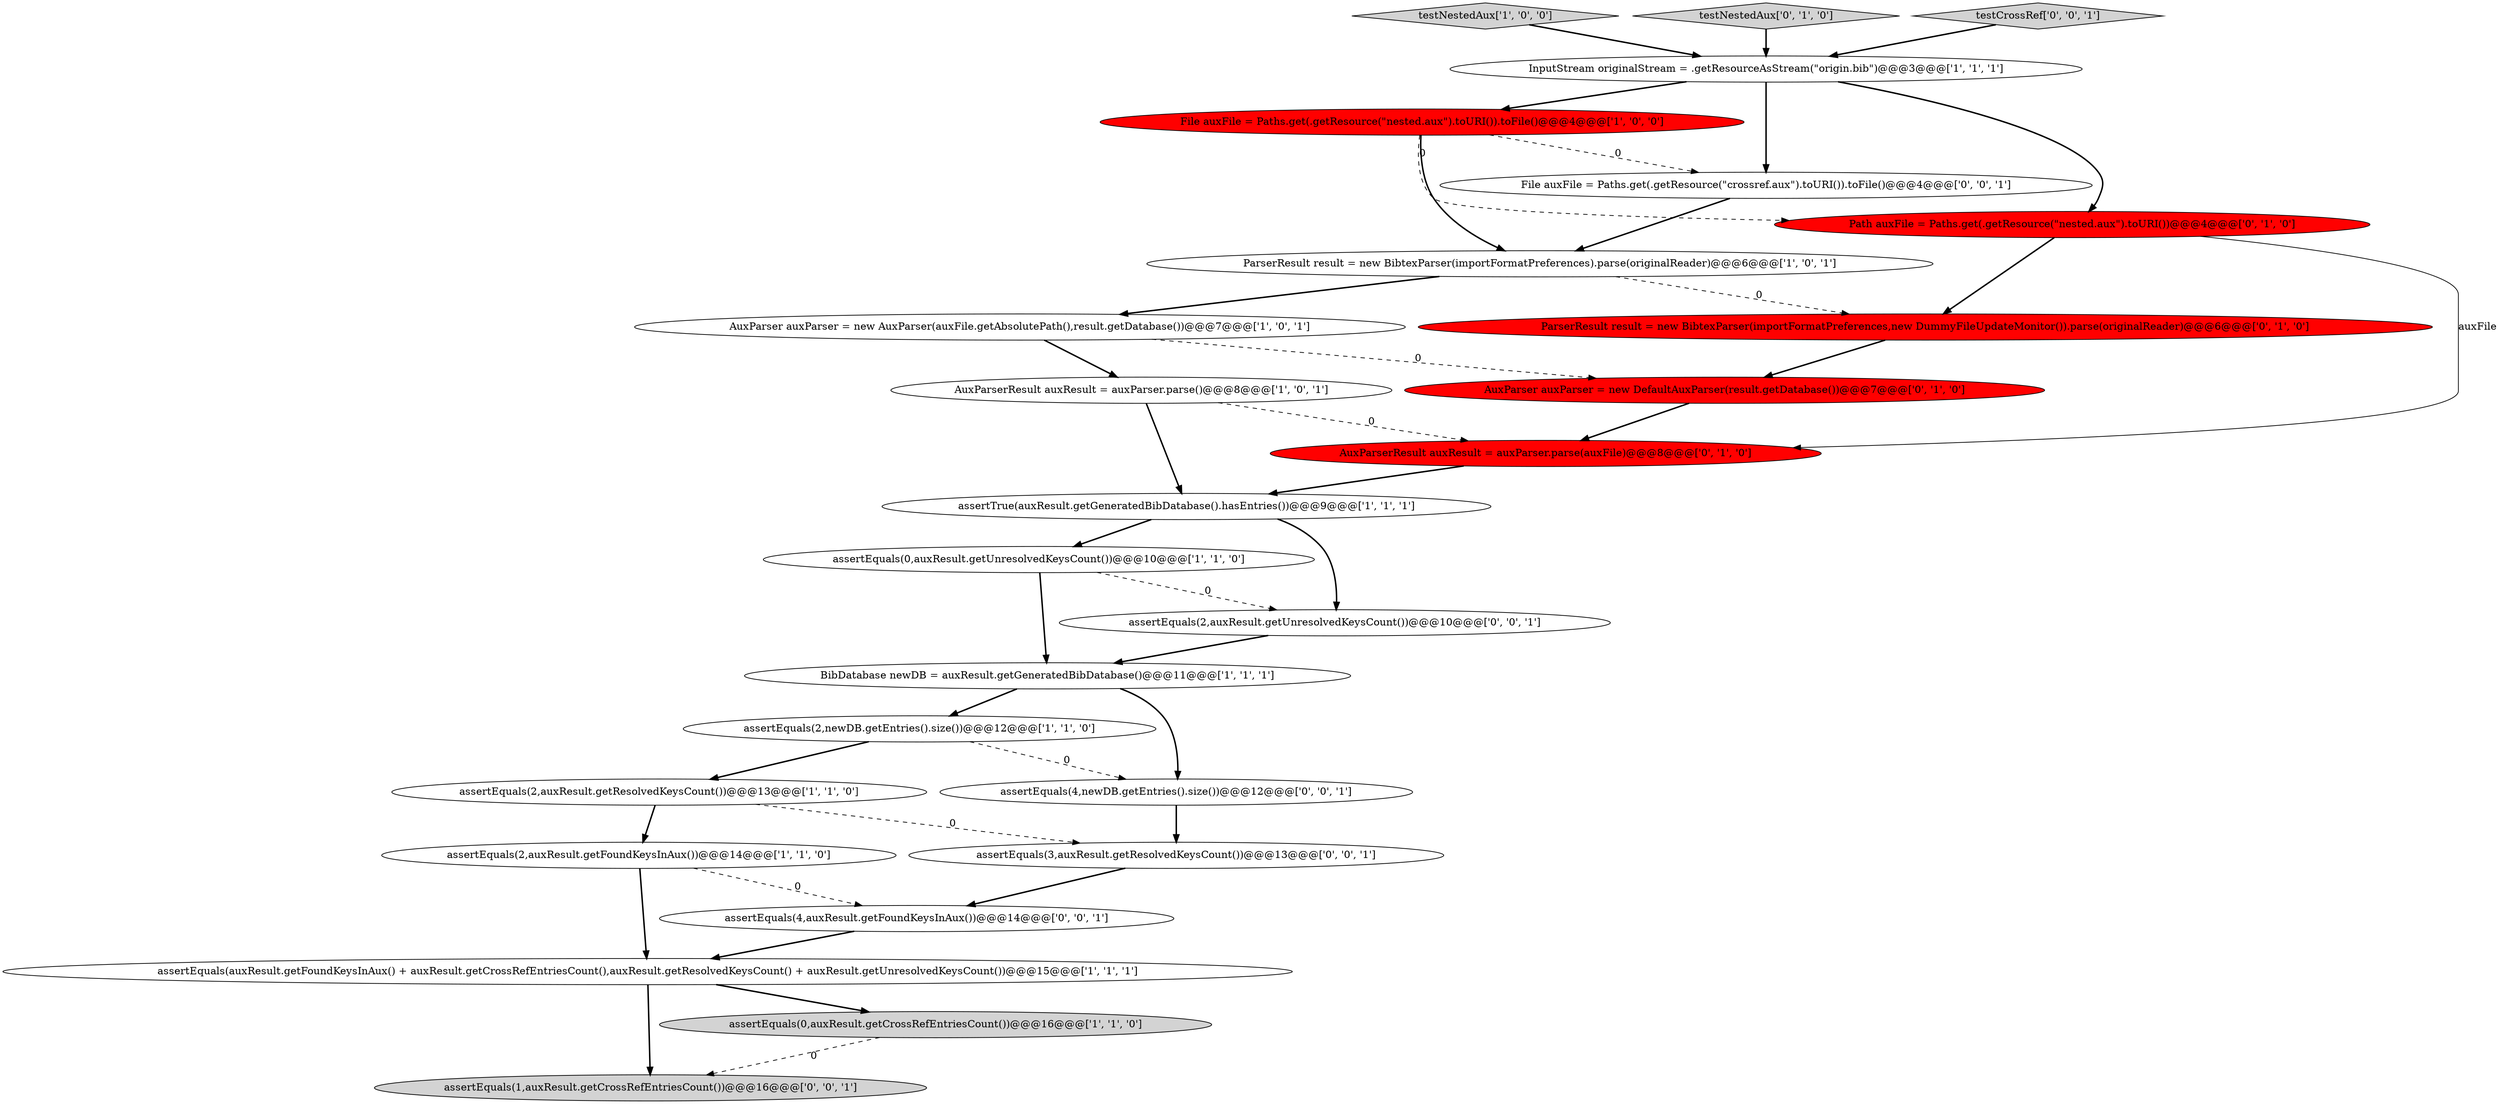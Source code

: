 digraph {
0 [style = filled, label = "assertEquals(0,auxResult.getUnresolvedKeysCount())@@@10@@@['1', '1', '0']", fillcolor = white, shape = ellipse image = "AAA0AAABBB1BBB"];
19 [style = filled, label = "assertEquals(4,auxResult.getFoundKeysInAux())@@@14@@@['0', '0', '1']", fillcolor = white, shape = ellipse image = "AAA0AAABBB3BBB"];
17 [style = filled, label = "AuxParser auxParser = new DefaultAuxParser(result.getDatabase())@@@7@@@['0', '1', '0']", fillcolor = red, shape = ellipse image = "AAA1AAABBB2BBB"];
13 [style = filled, label = "File auxFile = Paths.get(.getResource(\"nested.aux\").toURI()).toFile()@@@4@@@['1', '0', '0']", fillcolor = red, shape = ellipse image = "AAA1AAABBB1BBB"];
10 [style = filled, label = "assertEquals(2,newDB.getEntries().size())@@@12@@@['1', '1', '0']", fillcolor = white, shape = ellipse image = "AAA0AAABBB1BBB"];
2 [style = filled, label = "ParserResult result = new BibtexParser(importFormatPreferences).parse(originalReader)@@@6@@@['1', '0', '1']", fillcolor = white, shape = ellipse image = "AAA0AAABBB1BBB"];
4 [style = filled, label = "InputStream originalStream = .getResourceAsStream(\"origin.bib\")@@@3@@@['1', '1', '1']", fillcolor = white, shape = ellipse image = "AAA0AAABBB1BBB"];
14 [style = filled, label = "AuxParserResult auxResult = auxParser.parse(auxFile)@@@8@@@['0', '1', '0']", fillcolor = red, shape = ellipse image = "AAA1AAABBB2BBB"];
15 [style = filled, label = "Path auxFile = Paths.get(.getResource(\"nested.aux\").toURI())@@@4@@@['0', '1', '0']", fillcolor = red, shape = ellipse image = "AAA1AAABBB2BBB"];
3 [style = filled, label = "assertEquals(2,auxResult.getFoundKeysInAux())@@@14@@@['1', '1', '0']", fillcolor = white, shape = ellipse image = "AAA0AAABBB1BBB"];
5 [style = filled, label = "assertTrue(auxResult.getGeneratedBibDatabase().hasEntries())@@@9@@@['1', '1', '1']", fillcolor = white, shape = ellipse image = "AAA0AAABBB1BBB"];
16 [style = filled, label = "ParserResult result = new BibtexParser(importFormatPreferences,new DummyFileUpdateMonitor()).parse(originalReader)@@@6@@@['0', '1', '0']", fillcolor = red, shape = ellipse image = "AAA1AAABBB2BBB"];
25 [style = filled, label = "assertEquals(4,newDB.getEntries().size())@@@12@@@['0', '0', '1']", fillcolor = white, shape = ellipse image = "AAA0AAABBB3BBB"];
9 [style = filled, label = "BibDatabase newDB = auxResult.getGeneratedBibDatabase()@@@11@@@['1', '1', '1']", fillcolor = white, shape = ellipse image = "AAA0AAABBB1BBB"];
23 [style = filled, label = "File auxFile = Paths.get(.getResource(\"crossref.aux\").toURI()).toFile()@@@4@@@['0', '0', '1']", fillcolor = white, shape = ellipse image = "AAA0AAABBB3BBB"];
20 [style = filled, label = "assertEquals(1,auxResult.getCrossRefEntriesCount())@@@16@@@['0', '0', '1']", fillcolor = lightgray, shape = ellipse image = "AAA0AAABBB3BBB"];
1 [style = filled, label = "assertEquals(2,auxResult.getResolvedKeysCount())@@@13@@@['1', '1', '0']", fillcolor = white, shape = ellipse image = "AAA0AAABBB1BBB"];
6 [style = filled, label = "testNestedAux['1', '0', '0']", fillcolor = lightgray, shape = diamond image = "AAA0AAABBB1BBB"];
18 [style = filled, label = "testNestedAux['0', '1', '0']", fillcolor = lightgray, shape = diamond image = "AAA0AAABBB2BBB"];
8 [style = filled, label = "assertEquals(auxResult.getFoundKeysInAux() + auxResult.getCrossRefEntriesCount(),auxResult.getResolvedKeysCount() + auxResult.getUnresolvedKeysCount())@@@15@@@['1', '1', '1']", fillcolor = white, shape = ellipse image = "AAA0AAABBB1BBB"];
22 [style = filled, label = "assertEquals(3,auxResult.getResolvedKeysCount())@@@13@@@['0', '0', '1']", fillcolor = white, shape = ellipse image = "AAA0AAABBB3BBB"];
21 [style = filled, label = "assertEquals(2,auxResult.getUnresolvedKeysCount())@@@10@@@['0', '0', '1']", fillcolor = white, shape = ellipse image = "AAA0AAABBB3BBB"];
11 [style = filled, label = "AuxParserResult auxResult = auxParser.parse()@@@8@@@['1', '0', '1']", fillcolor = white, shape = ellipse image = "AAA0AAABBB1BBB"];
7 [style = filled, label = "AuxParser auxParser = new AuxParser(auxFile.getAbsolutePath(),result.getDatabase())@@@7@@@['1', '0', '1']", fillcolor = white, shape = ellipse image = "AAA0AAABBB1BBB"];
24 [style = filled, label = "testCrossRef['0', '0', '1']", fillcolor = lightgray, shape = diamond image = "AAA0AAABBB3BBB"];
12 [style = filled, label = "assertEquals(0,auxResult.getCrossRefEntriesCount())@@@16@@@['1', '1', '0']", fillcolor = lightgray, shape = ellipse image = "AAA0AAABBB1BBB"];
0->9 [style = bold, label=""];
7->11 [style = bold, label=""];
12->20 [style = dashed, label="0"];
25->22 [style = bold, label=""];
22->19 [style = bold, label=""];
7->17 [style = dashed, label="0"];
4->13 [style = bold, label=""];
4->15 [style = bold, label=""];
15->14 [style = solid, label="auxFile"];
1->3 [style = bold, label=""];
16->17 [style = bold, label=""];
9->10 [style = bold, label=""];
15->16 [style = bold, label=""];
13->23 [style = dashed, label="0"];
13->15 [style = dashed, label="0"];
19->8 [style = bold, label=""];
1->22 [style = dashed, label="0"];
3->19 [style = dashed, label="0"];
5->21 [style = bold, label=""];
6->4 [style = bold, label=""];
11->5 [style = bold, label=""];
21->9 [style = bold, label=""];
24->4 [style = bold, label=""];
8->20 [style = bold, label=""];
18->4 [style = bold, label=""];
5->0 [style = bold, label=""];
17->14 [style = bold, label=""];
0->21 [style = dashed, label="0"];
3->8 [style = bold, label=""];
9->25 [style = bold, label=""];
2->16 [style = dashed, label="0"];
11->14 [style = dashed, label="0"];
13->2 [style = bold, label=""];
23->2 [style = bold, label=""];
2->7 [style = bold, label=""];
10->1 [style = bold, label=""];
10->25 [style = dashed, label="0"];
8->12 [style = bold, label=""];
4->23 [style = bold, label=""];
14->5 [style = bold, label=""];
}
